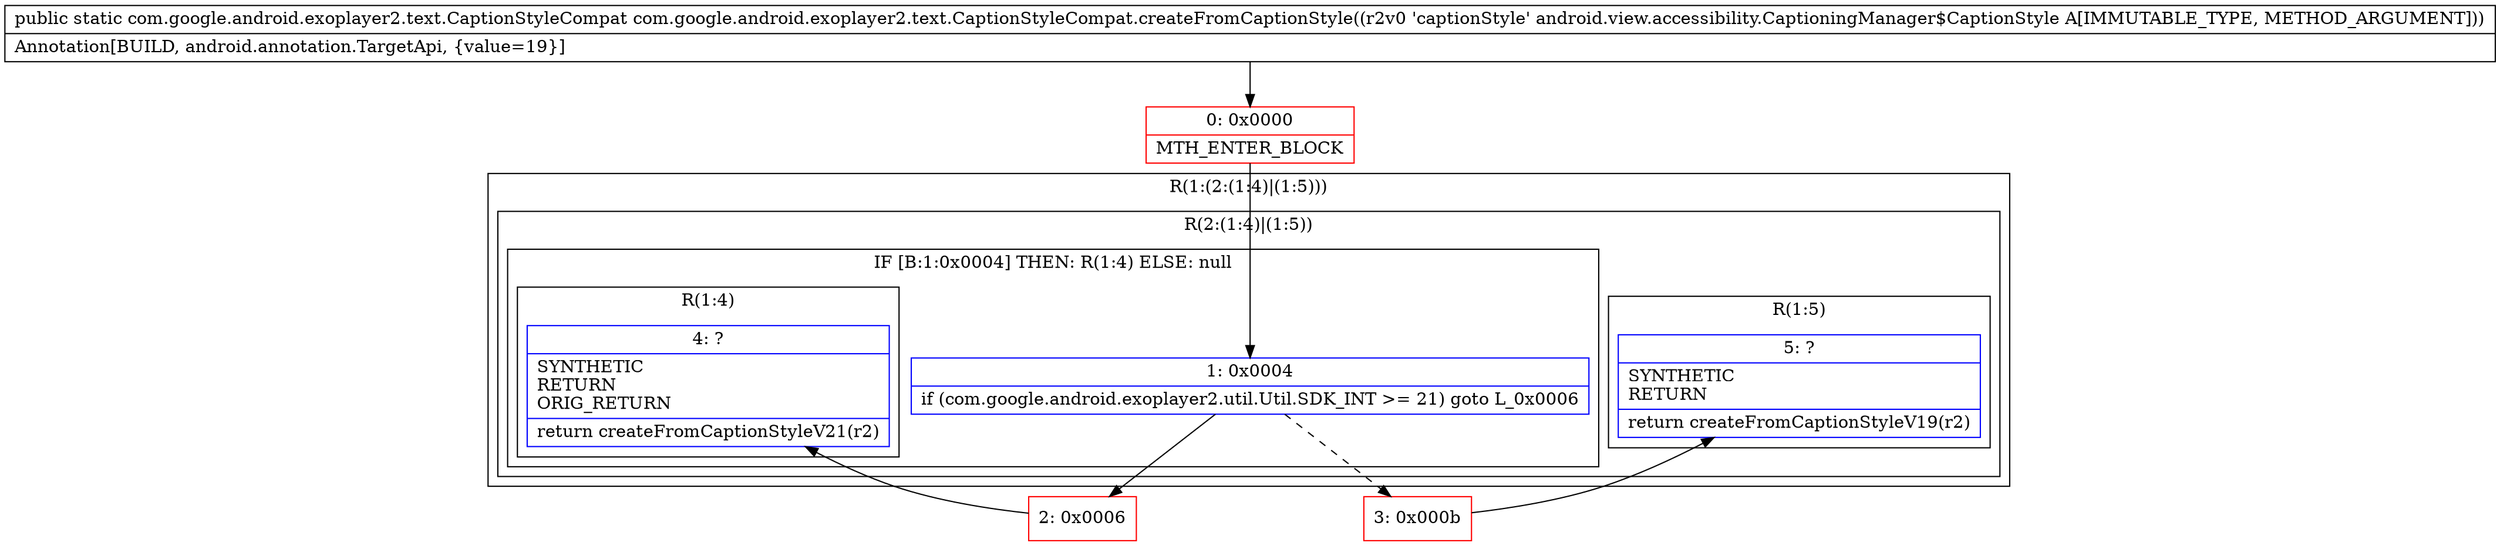 digraph "CFG forcom.google.android.exoplayer2.text.CaptionStyleCompat.createFromCaptionStyle(Landroid\/view\/accessibility\/CaptioningManager$CaptionStyle;)Lcom\/google\/android\/exoplayer2\/text\/CaptionStyleCompat;" {
subgraph cluster_Region_1938028574 {
label = "R(1:(2:(1:4)|(1:5)))";
node [shape=record,color=blue];
subgraph cluster_Region_754668762 {
label = "R(2:(1:4)|(1:5))";
node [shape=record,color=blue];
subgraph cluster_IfRegion_272255613 {
label = "IF [B:1:0x0004] THEN: R(1:4) ELSE: null";
node [shape=record,color=blue];
Node_1 [shape=record,label="{1\:\ 0x0004|if (com.google.android.exoplayer2.util.Util.SDK_INT \>= 21) goto L_0x0006\l}"];
subgraph cluster_Region_1165777527 {
label = "R(1:4)";
node [shape=record,color=blue];
Node_4 [shape=record,label="{4\:\ ?|SYNTHETIC\lRETURN\lORIG_RETURN\l|return createFromCaptionStyleV21(r2)\l}"];
}
}
subgraph cluster_Region_701700558 {
label = "R(1:5)";
node [shape=record,color=blue];
Node_5 [shape=record,label="{5\:\ ?|SYNTHETIC\lRETURN\l|return createFromCaptionStyleV19(r2)\l}"];
}
}
}
Node_0 [shape=record,color=red,label="{0\:\ 0x0000|MTH_ENTER_BLOCK\l}"];
Node_2 [shape=record,color=red,label="{2\:\ 0x0006}"];
Node_3 [shape=record,color=red,label="{3\:\ 0x000b}"];
MethodNode[shape=record,label="{public static com.google.android.exoplayer2.text.CaptionStyleCompat com.google.android.exoplayer2.text.CaptionStyleCompat.createFromCaptionStyle((r2v0 'captionStyle' android.view.accessibility.CaptioningManager$CaptionStyle A[IMMUTABLE_TYPE, METHOD_ARGUMENT]))  | Annotation[BUILD, android.annotation.TargetApi, \{value=19\}]\l}"];
MethodNode -> Node_0;
Node_1 -> Node_2;
Node_1 -> Node_3[style=dashed];
Node_0 -> Node_1;
Node_2 -> Node_4;
Node_3 -> Node_5;
}

